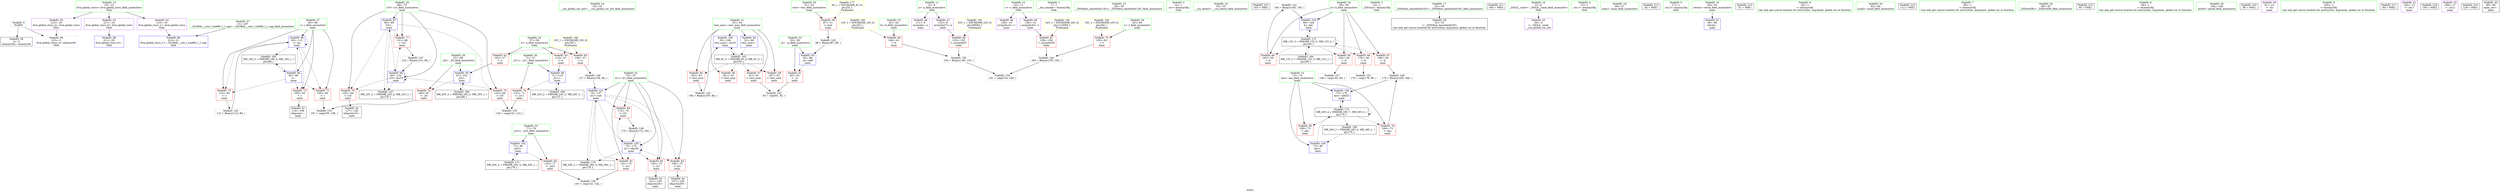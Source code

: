 digraph "SVFG" {
	label="SVFG";

	Node0x558de6101b50 [shape=record,color=grey,label="{NodeID: 0\nNullPtr}"];
	Node0x558de6101b50 -> Node0x558de611acd0[style=solid];
	Node0x558de6101b50 -> Node0x558de611e730[style=solid];
	Node0x558de612eb40 [shape=record,color=yellow,style=double,label="{NodeID: 180\n10V_1 = ENCHI(MR_10V_0)\npts\{58 \}\nFun[main]}"];
	Node0x558de612eb40 -> Node0x558de611d070[style=dashed];
	Node0x558de612eb40 -> Node0x558de611d140[style=dashed];
	Node0x558de612eb40 -> Node0x558de611d210[style=dashed];
	Node0x558de611b5c0 [shape=record,color=blue,label="{NodeID: 97\n69\<--80\ni10\<--\nmain\n}"];
	Node0x558de611b5c0 -> Node0x558de611db00[style=dashed];
	Node0x558de611b5c0 -> Node0x558de611dbd0[style=dashed];
	Node0x558de611b5c0 -> Node0x558de611dca0[style=dashed];
	Node0x558de611b5c0 -> Node0x558de611b760[style=dashed];
	Node0x558de611b5c0 -> Node0x558de612b080[style=dashed];
	Node0x558de6102970 [shape=record,color=green,label="{NodeID: 14\n24\<--25\n__cxx_global_var_init\<--__cxx_global_var_init_field_insensitive\n}"];
	Node0x558de611a4b0 [shape=record,color=green,label="{NodeID: 28\n67\<--68\n_b5\<--_b5_field_insensitive\nmain\n}"];
	Node0x558de611a4b0 -> Node0x558de611da30[style=solid];
	Node0x558de611a4b0 -> Node0x558de611eb70[style=solid];
	Node0x558de611b010 [shape=record,color=black,label="{NodeID: 42\n127\<--126\nidxprom15\<--\nmain\n}"];
	Node0x558de611cb90 [shape=record,color=red,label="{NodeID: 56\n87\<--51\n\<--test\nmain\n}"];
	Node0x558de611cb90 -> Node0x558de61224a0[style=solid];
	Node0x558de6123060 [shape=record,color=grey,label="{NodeID: 153\n107 = cmp(105, 106, )\n}"];
	Node0x558de611d6f0 [shape=record,color=red,label="{NodeID: 70\n155\<--63\n\<--t\nmain\n}"];
	Node0x558de611d6f0 -> Node0x558de611c330[style=solid];
	Node0x558de612b080 [shape=record,color=black,label="{NodeID: 167\nMR_22V_2 = PHI(MR_22V_4, MR_22V_1, )\npts\{70 \}\n}"];
	Node0x558de612b080 -> Node0x558de611b5c0[style=dashed];
	Node0x558de611e250 [shape=record,color=red,label="{NodeID: 84\n174\<--75\n\<--i21\nmain\n}"];
	Node0x558de611e250 -> Node0x558de6122a60[style=solid];
	Node0x558de6102390 [shape=record,color=green,label="{NodeID: 1\n7\<--1\n__dso_handle\<--dummyObj\nGlob }"];
	Node0x558de611b690 [shape=record,color=blue,label="{NodeID: 98\n71\<--119\n_b11\<--\nmain\n}"];
	Node0x558de611b690 -> Node0x558de611dd70[style=dashed];
	Node0x558de611b690 -> Node0x558de612b580[style=dashed];
	Node0x558de6102a40 [shape=record,color=green,label="{NodeID: 15\n28\<--29\n_ZNSt8ios_base4InitC1Ev\<--_ZNSt8ios_base4InitC1Ev_field_insensitive\n}"];
	Node0x558de611a580 [shape=record,color=green,label="{NodeID: 29\n69\<--70\ni10\<--i10_field_insensitive\nmain\n}"];
	Node0x558de611a580 -> Node0x558de611db00[style=solid];
	Node0x558de611a580 -> Node0x558de611dbd0[style=solid];
	Node0x558de611a580 -> Node0x558de611dca0[style=solid];
	Node0x558de611a580 -> Node0x558de611b5c0[style=solid];
	Node0x558de611a580 -> Node0x558de611b760[style=solid];
	Node0x558de611b0e0 [shape=record,color=black,label="{NodeID: 43\n151\<--150\nidxprom26\<--\nmain\n}"];
	Node0x558de611cc60 [shape=record,color=red,label="{NodeID: 57\n91\<--53\n\<--test_num\nmain\n}"];
	Node0x558de611cc60 -> Node0x558de6122ee0[style=solid];
	Node0x558de61231e0 [shape=record,color=grey,label="{NodeID: 154\n161 = cmp(154, 160, )\n}"];
	Node0x558de611d7c0 [shape=record,color=red,label="{NodeID: 71\n105\<--65\n\<--i\nmain\n}"];
	Node0x558de611d7c0 -> Node0x558de6123060[style=solid];
	Node0x558de612b580 [shape=record,color=black,label="{NodeID: 168\nMR_24V_2 = PHI(MR_24V_3, MR_24V_1, )\npts\{72 \}\n}"];
	Node0x558de612b580 -> Node0x558de611b690[style=dashed];
	Node0x558de611e320 [shape=record,color=red,label="{NodeID: 85\n142\<--77\n\<--_b22\nmain\n}"];
	Node0x558de611e320 -> Node0x558de61234e0[style=solid];
	Node0x558de6100c60 [shape=record,color=green,label="{NodeID: 2\n12\<--1\n.str\<--dummyObj\nGlob }"];
	Node0x558de612ed00 [shape=record,color=yellow,style=double,label="{NodeID: 182\n14V_1 = ENCHI(MR_14V_0)\npts\{62 \}\nFun[main]}"];
	Node0x558de612ed00 -> Node0x558de611d620[style=dashed];
	Node0x558de611b760 [shape=record,color=blue,label="{NodeID: 99\n69\<--132\ni10\<--inc19\nmain\n}"];
	Node0x558de611b760 -> Node0x558de611db00[style=dashed];
	Node0x558de611b760 -> Node0x558de611dbd0[style=dashed];
	Node0x558de611b760 -> Node0x558de611dca0[style=dashed];
	Node0x558de611b760 -> Node0x558de611b760[style=dashed];
	Node0x558de611b760 -> Node0x558de612b080[style=dashed];
	Node0x558de6102b10 [shape=record,color=green,label="{NodeID: 16\n34\<--35\n__cxa_atexit\<--__cxa_atexit_field_insensitive\n}"];
	Node0x558de611a650 [shape=record,color=green,label="{NodeID: 30\n71\<--72\n_b11\<--_b11_field_insensitive\nmain\n}"];
	Node0x558de611a650 -> Node0x558de611dd70[style=solid];
	Node0x558de611a650 -> Node0x558de611b690[style=solid];
	Node0x558de5f39410 [shape=record,color=black,label="{NodeID: 210\n183 = PHI()\n}"];
	Node0x558de611b1b0 [shape=record,color=black,label="{NodeID: 44\n157\<--156\nidxprom29\<--\nmain\n}"];
	Node0x558de611beb0 [shape=record,color=grey,label="{NodeID: 141\n164 = Binary(163, 165, )\n}"];
	Node0x558de611beb0 -> Node0x558de611baa0[style=solid];
	Node0x558de611cd30 [shape=record,color=red,label="{NodeID: 58\n181\<--53\n\<--test_num\nmain\n}"];
	Node0x558de6123360 [shape=record,color=grey,label="{NodeID: 155\n124 = cmp(122, 123, )\n}"];
	Node0x558de611d890 [shape=record,color=red,label="{NodeID: 72\n109\<--65\n\<--i\nmain\n}"];
	Node0x558de611d890 -> Node0x558de611af40[style=solid];
	Node0x558de612ba80 [shape=record,color=black,label="{NodeID: 169\nMR_26V_2 = PHI(MR_26V_4, MR_26V_1, )\npts\{74 \}\n}"];
	Node0x558de612ba80 -> Node0x558de611b830[style=dashed];
	Node0x558de611e3f0 [shape=record,color=red,label="{NodeID: 86\n153\<--152\n\<--arrayidx27\nmain\n}"];
	Node0x558de611e3f0 -> Node0x558de6122be0[style=solid];
	Node0x558de61035c0 [shape=record,color=green,label="{NodeID: 3\n14\<--1\n_ZSt3cin\<--dummyObj\nGlob }"];
	Node0x558de612ede0 [shape=record,color=yellow,style=double,label="{NodeID: 183\n16V_1 = ENCHI(MR_16V_0)\npts\{64 \}\nFun[main]}"];
	Node0x558de612ede0 -> Node0x558de611d6f0[style=dashed];
	Node0x558de611b830 [shape=record,color=blue,label="{NodeID: 100\n73\<--80\nans\<--\nmain\n}"];
	Node0x558de611b830 -> Node0x558de612ce80[style=dashed];
	Node0x558de6102be0 [shape=record,color=green,label="{NodeID: 17\n33\<--39\n_ZNSt8ios_base4InitD1Ev\<--_ZNSt8ios_base4InitD1Ev_field_insensitive\n}"];
	Node0x558de6102be0 -> Node0x558de611ada0[style=solid];
	Node0x558de611a720 [shape=record,color=green,label="{NodeID: 31\n73\<--74\nans\<--ans_field_insensitive\nmain\n}"];
	Node0x558de611a720 -> Node0x558de611de40[style=solid];
	Node0x558de611a720 -> Node0x558de611df10[style=solid];
	Node0x558de611a720 -> Node0x558de611b830[style=solid];
	Node0x558de611a720 -> Node0x558de611bb70[style=solid];
	Node0x558de6139f80 [shape=record,color=black,label="{NodeID: 211\n190 = PHI()\n}"];
	Node0x558de611b280 [shape=record,color=purple,label="{NodeID: 45\n30\<--4\n\<--_ZStL8__ioinit\n__cxx_global_var_init\n}"];
	Node0x558de611c030 [shape=record,color=grey,label="{NodeID: 142\n194 = Binary(193, 86, )\n}"];
	Node0x558de611c030 -> Node0x558de611fc90[style=solid];
	Node0x558de611ce00 [shape=record,color=red,label="{NodeID: 59\n187\<--53\n\<--test_num\nmain\n}"];
	Node0x558de61234e0 [shape=record,color=grey,label="{NodeID: 156\n143 = cmp(141, 142, )\n}"];
	Node0x558de611d960 [shape=record,color=red,label="{NodeID: 73\n114\<--65\n\<--i\nmain\n}"];
	Node0x558de611d960 -> Node0x558de611c1b0[style=solid];
	Node0x558de612bf80 [shape=record,color=black,label="{NodeID: 170\nMR_28V_2 = PHI(MR_28V_4, MR_28V_1, )\npts\{76 \}\n}"];
	Node0x558de612bf80 -> Node0x558de611b900[style=dashed];
	Node0x558de611e4c0 [shape=record,color=red,label="{NodeID: 87\n159\<--158\n\<--arrayidx30\nmain\n}"];
	Node0x558de611e4c0 -> Node0x558de611c330[style=solid];
	Node0x558de6101eb0 [shape=record,color=green,label="{NodeID: 4\n15\<--1\n.str.1\<--dummyObj\nGlob }"];
	Node0x558de611b900 [shape=record,color=blue,label="{NodeID: 101\n75\<--137\ni21\<--sub\nmain\n}"];
	Node0x558de611b900 -> Node0x558de611dfe0[style=dashed];
	Node0x558de611b900 -> Node0x558de611e0b0[style=dashed];
	Node0x558de611b900 -> Node0x558de611e180[style=dashed];
	Node0x558de611b900 -> Node0x558de611e250[style=dashed];
	Node0x558de611b900 -> Node0x558de611bc40[style=dashed];
	Node0x558de611b900 -> Node0x558de612bf80[style=dashed];
	Node0x558de6119d90 [shape=record,color=green,label="{NodeID: 18\n46\<--47\nmain\<--main_field_insensitive\n}"];
	Node0x558de611a7f0 [shape=record,color=green,label="{NodeID: 32\n75\<--76\ni21\<--i21_field_insensitive\nmain\n}"];
	Node0x558de611a7f0 -> Node0x558de611dfe0[style=solid];
	Node0x558de611a7f0 -> Node0x558de611e0b0[style=solid];
	Node0x558de611a7f0 -> Node0x558de611e180[style=solid];
	Node0x558de611a7f0 -> Node0x558de611e250[style=solid];
	Node0x558de611a7f0 -> Node0x558de611b900[style=solid];
	Node0x558de611a7f0 -> Node0x558de611bc40[style=solid];
	Node0x558de613ab80 [shape=record,color=black,label="{NodeID: 212\n82 = PHI()\n}"];
	Node0x558de611b350 [shape=record,color=purple,label="{NodeID: 46\n111\<--8\narrayidx\<--a\nmain\n}"];
	Node0x558de611c1b0 [shape=record,color=grey,label="{NodeID: 143\n115 = Binary(114, 86, )\n}"];
	Node0x558de611c1b0 -> Node0x558de611b4f0[style=solid];
	Node0x558de611ced0 [shape=record,color=red,label="{NodeID: 60\n193\<--53\n\<--test_num\nmain\n}"];
	Node0x558de611ced0 -> Node0x558de611c030[style=solid];
	Node0x558de6123660 [shape=record,color=grey,label="{NodeID: 157\n146 = cmp(145, 80, )\n}"];
	Node0x558de611da30 [shape=record,color=red,label="{NodeID: 74\n106\<--67\n\<--_b5\nmain\n}"];
	Node0x558de611da30 -> Node0x558de6123060[style=solid];
	Node0x558de612c480 [shape=record,color=black,label="{NodeID: 171\nMR_30V_2 = PHI(MR_30V_3, MR_30V_1, )\npts\{78 \}\n}"];
	Node0x558de612c480 -> Node0x558de611b9d0[style=dashed];
	Node0x558de611e590 [shape=record,color=blue,label="{NodeID: 88\n211\<--20\nllvm.global_ctors_0\<--\nGlob }"];
	Node0x558de6102480 [shape=record,color=green,label="{NodeID: 5\n17\<--1\n.str.2\<--dummyObj\nGlob }"];
	Node0x558de611b9d0 [shape=record,color=blue,label="{NodeID: 102\n77\<--80\n_b22\<--\nmain\n}"];
	Node0x558de611b9d0 -> Node0x558de611e320[style=dashed];
	Node0x558de611b9d0 -> Node0x558de612c480[style=dashed];
	Node0x558de6119e20 [shape=record,color=green,label="{NodeID: 19\n49\<--50\nretval\<--retval_field_insensitive\nmain\n}"];
	Node0x558de6119e20 -> Node0x558de611e830[style=solid];
	Node0x558de611a8c0 [shape=record,color=green,label="{NodeID: 33\n77\<--78\n_b22\<--_b22_field_insensitive\nmain\n}"];
	Node0x558de611a8c0 -> Node0x558de611e320[style=solid];
	Node0x558de611a8c0 -> Node0x558de611b9d0[style=solid];
	Node0x558de613ac80 [shape=record,color=black,label="{NodeID: 213\n31 = PHI()\n}"];
	Node0x558de611b420 [shape=record,color=purple,label="{NodeID: 47\n152\<--8\narrayidx27\<--a\nmain\n}"];
	Node0x558de611b420 -> Node0x558de611e3f0[style=solid];
	Node0x558de611c330 [shape=record,color=grey,label="{NodeID: 144\n160 = Binary(155, 159, )\n}"];
	Node0x558de611c330 -> Node0x558de61231e0[style=solid];
	Node0x558de611cfa0 [shape=record,color=red,label="{NodeID: 61\n92\<--55\n\<--_b\nmain\n}"];
	Node0x558de611cfa0 -> Node0x558de6122ee0[style=solid];
	Node0x558de611db00 [shape=record,color=red,label="{NodeID: 75\n122\<--69\n\<--i10\nmain\n}"];
	Node0x558de611db00 -> Node0x558de6123360[style=solid];
	Node0x558de612c980 [shape=record,color=black,label="{NodeID: 172\nMR_12V_3 = PHI(MR_12V_6, MR_12V_2, )\npts\{60 \}\n}"];
	Node0x558de612c980 -> Node0x558de611d2e0[style=dashed];
	Node0x558de612c980 -> Node0x558de611d3b0[style=dashed];
	Node0x558de612c980 -> Node0x558de611d480[style=dashed];
	Node0x558de612c980 -> Node0x558de611d550[style=dashed];
	Node0x558de612c980 -> Node0x558de611baa0[style=dashed];
	Node0x558de612c980 -> Node0x558de612a180[style=dashed];
	Node0x558de612c980 -> Node0x558de612c980[style=dashed];
	Node0x558de611e660 [shape=record,color=blue,label="{NodeID: 89\n212\<--21\nllvm.global_ctors_1\<--_GLOBAL__sub_I_vlad89_1_1.cpp\nGlob }"];
	Node0x558de6102510 [shape=record,color=green,label="{NodeID: 6\n20\<--1\n\<--dummyObj\nCan only get source location for instruction, argument, global var or function.}"];
	Node0x558de611baa0 [shape=record,color=blue,label="{NodeID: 103\n59\<--164\nk\<--dec\nmain\n}"];
	Node0x558de611baa0 -> Node0x558de612c980[style=dashed];
	Node0x558de6119eb0 [shape=record,color=green,label="{NodeID: 20\n51\<--52\ntest\<--test_field_insensitive\nmain\n}"];
	Node0x558de6119eb0 -> Node0x558de611cb90[style=solid];
	Node0x558de611a990 [shape=record,color=green,label="{NodeID: 34\n83\<--84\nscanf\<--scanf_field_insensitive\n}"];
	Node0x558de613ad80 [shape=record,color=black,label="{NodeID: 214\n112 = PHI()\n}"];
	Node0x558de611c510 [shape=record,color=purple,label="{NodeID: 48\n128\<--10\narrayidx16\<--v\nmain\n}"];
	Node0x558de61224a0 [shape=record,color=grey,label="{NodeID: 145\n88 = Binary(87, 86, )\n}"];
	Node0x558de61224a0 -> Node0x558de611e9d0[style=solid];
	Node0x558de611d070 [shape=record,color=red,label="{NodeID: 62\n102\<--57\n\<--n\nmain\n}"];
	Node0x558de611d070 -> Node0x558de611eb70[style=solid];
	Node0x558de611dbd0 [shape=record,color=red,label="{NodeID: 76\n126\<--69\n\<--i10\nmain\n}"];
	Node0x558de611dbd0 -> Node0x558de611b010[style=solid];
	Node0x558de612ce80 [shape=record,color=black,label="{NodeID: 173\nMR_26V_4 = PHI(MR_26V_7, MR_26V_3, )\npts\{74 \}\n}"];
	Node0x558de612ce80 -> Node0x558de611de40[style=dashed];
	Node0x558de612ce80 -> Node0x558de611df10[style=dashed];
	Node0x558de612ce80 -> Node0x558de611bb70[style=dashed];
	Node0x558de612ce80 -> Node0x558de612ba80[style=dashed];
	Node0x558de612ce80 -> Node0x558de612ce80[style=dashed];
	Node0x558de611e730 [shape=record,color=blue, style = dotted,label="{NodeID: 90\n213\<--3\nllvm.global_ctors_2\<--dummyVal\nGlob }"];
	Node0x558de6101fd0 [shape=record,color=green,label="{NodeID: 7\n80\<--1\n\<--dummyObj\nCan only get source location for instruction, argument, global var or function.}"];
	Node0x558de611bb70 [shape=record,color=blue,label="{NodeID: 104\n73\<--170\nans\<--add33\nmain\n}"];
	Node0x558de611bb70 -> Node0x558de612ce80[style=dashed];
	Node0x558de6119f40 [shape=record,color=green,label="{NodeID: 21\n53\<--54\ntest_num\<--test_num_field_insensitive\nmain\n}"];
	Node0x558de6119f40 -> Node0x558de611cc60[style=solid];
	Node0x558de6119f40 -> Node0x558de611cd30[style=solid];
	Node0x558de6119f40 -> Node0x558de611ce00[style=solid];
	Node0x558de6119f40 -> Node0x558de611ced0[style=solid];
	Node0x558de6119f40 -> Node0x558de611e900[style=solid];
	Node0x558de6119f40 -> Node0x558de611fc90[style=solid];
	Node0x558de611aa60 [shape=record,color=green,label="{NodeID: 35\n96\<--97\n_ZNSirsERi\<--_ZNSirsERi_field_insensitive\n}"];
	Node0x558de613ae80 [shape=record,color=black,label="{NodeID: 215\n95 = PHI()\n}"];
	Node0x558de611c5e0 [shape=record,color=purple,label="{NodeID: 49\n158\<--10\narrayidx30\<--v\nmain\n}"];
	Node0x558de611c5e0 -> Node0x558de611e4c0[style=solid];
	Node0x558de61225e0 [shape=record,color=grey,label="{NodeID: 146\n137 = Binary(136, 86, )\n}"];
	Node0x558de61225e0 -> Node0x558de611b900[style=solid];
	Node0x558de611d140 [shape=record,color=red,label="{NodeID: 63\n119\<--57\n\<--n\nmain\n}"];
	Node0x558de611d140 -> Node0x558de611b690[style=solid];
	Node0x558de611dca0 [shape=record,color=red,label="{NodeID: 77\n131\<--69\n\<--i10\nmain\n}"];
	Node0x558de611dca0 -> Node0x558de6122760[style=solid];
	Node0x558de611e830 [shape=record,color=blue,label="{NodeID: 91\n49\<--80\nretval\<--\nmain\n}"];
	Node0x558de6102060 [shape=record,color=green,label="{NodeID: 8\n86\<--1\n\<--dummyObj\nCan only get source location for instruction, argument, global var or function.}"];
	Node0x558de611bc40 [shape=record,color=blue,label="{NodeID: 105\n75\<--175\ni21\<--dec36\nmain\n}"];
	Node0x558de611bc40 -> Node0x558de611dfe0[style=dashed];
	Node0x558de611bc40 -> Node0x558de611e0b0[style=dashed];
	Node0x558de611bc40 -> Node0x558de611e180[style=dashed];
	Node0x558de611bc40 -> Node0x558de611e250[style=dashed];
	Node0x558de611bc40 -> Node0x558de611bc40[style=dashed];
	Node0x558de611bc40 -> Node0x558de612bf80[style=dashed];
	Node0x558de6119fd0 [shape=record,color=green,label="{NodeID: 22\n55\<--56\n_b\<--_b_field_insensitive\nmain\n}"];
	Node0x558de6119fd0 -> Node0x558de611cfa0[style=solid];
	Node0x558de6119fd0 -> Node0x558de611e9d0[style=solid];
	Node0x558de611ab30 [shape=record,color=green,label="{NodeID: 36\n184\<--185\nprintf\<--printf_field_insensitive\n}"];
	Node0x558de613afe0 [shape=record,color=black,label="{NodeID: 216\n98 = PHI()\n}"];
	Node0x558de611c6b0 [shape=record,color=purple,label="{NodeID: 50\n81\<--12\n\<--.str\nmain\n}"];
	Node0x558de6122760 [shape=record,color=grey,label="{NodeID: 147\n132 = Binary(131, 86, )\n}"];
	Node0x558de6122760 -> Node0x558de611b760[style=solid];
	Node0x558de611d210 [shape=record,color=red,label="{NodeID: 64\n136\<--57\n\<--n\nmain\n}"];
	Node0x558de611d210 -> Node0x558de61225e0[style=solid];
	Node0x558de611dd70 [shape=record,color=red,label="{NodeID: 78\n123\<--71\n\<--_b11\nmain\n}"];
	Node0x558de611dd70 -> Node0x558de6123360[style=solid];
	Node0x558de611e900 [shape=record,color=blue,label="{NodeID: 92\n53\<--86\ntest_num\<--\nmain\n}"];
	Node0x558de611e900 -> Node0x558de6129c80[style=dashed];
	Node0x558de61020f0 [shape=record,color=green,label="{NodeID: 9\n165\<--1\n\<--dummyObj\nCan only get source location for instruction, argument, global var or function.}"];
	Node0x558de611fc90 [shape=record,color=blue,label="{NodeID: 106\n53\<--194\ntest_num\<--inc45\nmain\n}"];
	Node0x558de611fc90 -> Node0x558de6129c80[style=dashed];
	Node0x558de611a0a0 [shape=record,color=green,label="{NodeID: 23\n57\<--58\nn\<--n_field_insensitive\nmain\n}"];
	Node0x558de611a0a0 -> Node0x558de611d070[style=solid];
	Node0x558de611a0a0 -> Node0x558de611d140[style=solid];
	Node0x558de611a0a0 -> Node0x558de611d210[style=solid];
	Node0x558de611ac00 [shape=record,color=green,label="{NodeID: 37\n21\<--207\n_GLOBAL__sub_I_vlad89_1_1.cpp\<--_GLOBAL__sub_I_vlad89_1_1.cpp_field_insensitive\n}"];
	Node0x558de611ac00 -> Node0x558de611e660[style=solid];
	Node0x558de613b0e0 [shape=record,color=black,label="{NodeID: 217\n99 = PHI()\n}"];
	Node0x558de611c780 [shape=record,color=purple,label="{NodeID: 51\n182\<--15\n\<--.str.1\nmain\n}"];
	Node0x558de61228e0 [shape=record,color=grey,label="{NodeID: 148\n170 = Binary(169, 168, )\n}"];
	Node0x558de61228e0 -> Node0x558de611bb70[style=solid];
	Node0x558de611d2e0 [shape=record,color=red,label="{NodeID: 65\n145\<--59\n\<--k\nmain\n}"];
	Node0x558de611d2e0 -> Node0x558de6123660[style=solid];
	Node0x558de611de40 [shape=record,color=red,label="{NodeID: 79\n169\<--73\n\<--ans\nmain\n}"];
	Node0x558de611de40 -> Node0x558de61228e0[style=solid];
	Node0x558de611e9d0 [shape=record,color=blue,label="{NodeID: 93\n55\<--88\n_b\<--add\nmain\n}"];
	Node0x558de611e9d0 -> Node0x558de611cfa0[style=dashed];
	Node0x558de6102630 [shape=record,color=green,label="{NodeID: 10\n4\<--6\n_ZStL8__ioinit\<--_ZStL8__ioinit_field_insensitive\nGlob }"];
	Node0x558de6102630 -> Node0x558de611b280[style=solid];
	Node0x558de611a170 [shape=record,color=green,label="{NodeID: 24\n59\<--60\nk\<--k_field_insensitive\nmain\n}"];
	Node0x558de611a170 -> Node0x558de611d2e0[style=solid];
	Node0x558de611a170 -> Node0x558de611d3b0[style=solid];
	Node0x558de611a170 -> Node0x558de611d480[style=solid];
	Node0x558de611a170 -> Node0x558de611d550[style=solid];
	Node0x558de611a170 -> Node0x558de611baa0[style=solid];
	Node0x558de611acd0 [shape=record,color=black,label="{NodeID: 38\n2\<--3\ndummyVal\<--dummyVal\n}"];
	Node0x558de613b1e0 [shape=record,color=black,label="{NodeID: 218\n100 = PHI()\n}"];
	Node0x558de611c850 [shape=record,color=purple,label="{NodeID: 52\n189\<--17\n\<--.str.2\nmain\n}"];
	Node0x558de6122a60 [shape=record,color=grey,label="{NodeID: 149\n175 = Binary(174, 165, )\n}"];
	Node0x558de6122a60 -> Node0x558de611bc40[style=solid];
	Node0x558de611d3b0 [shape=record,color=red,label="{NodeID: 66\n163\<--59\n\<--k\nmain\n}"];
	Node0x558de611d3b0 -> Node0x558de611beb0[style=solid];
	Node0x558de6129c80 [shape=record,color=black,label="{NodeID: 163\nMR_6V_3 = PHI(MR_6V_4, MR_6V_2, )\npts\{54 \}\n}"];
	Node0x558de6129c80 -> Node0x558de611cc60[style=dashed];
	Node0x558de6129c80 -> Node0x558de611cd30[style=dashed];
	Node0x558de6129c80 -> Node0x558de611ce00[style=dashed];
	Node0x558de6129c80 -> Node0x558de611ced0[style=dashed];
	Node0x558de6129c80 -> Node0x558de611fc90[style=dashed];
	Node0x558de611df10 [shape=record,color=red,label="{NodeID: 80\n188\<--73\n\<--ans\nmain\n}"];
	Node0x558de612e8a0 [shape=record,color=yellow,style=double,label="{NodeID: 177\n4V_1 = ENCHI(MR_4V_0)\npts\{52 \}\nFun[main]}"];
	Node0x558de612e8a0 -> Node0x558de611cb90[style=dashed];
	Node0x558de611eaa0 [shape=record,color=blue,label="{NodeID: 94\n65\<--80\ni\<--\nmain\n}"];
	Node0x558de611eaa0 -> Node0x558de611d7c0[style=dashed];
	Node0x558de611eaa0 -> Node0x558de611d890[style=dashed];
	Node0x558de611eaa0 -> Node0x558de611d960[style=dashed];
	Node0x558de611eaa0 -> Node0x558de611b4f0[style=dashed];
	Node0x558de611eaa0 -> Node0x558de612a680[style=dashed];
	Node0x558de6102700 [shape=record,color=green,label="{NodeID: 11\n8\<--9\na\<--a_field_insensitive\nGlob }"];
	Node0x558de6102700 -> Node0x558de611b350[style=solid];
	Node0x558de6102700 -> Node0x558de611b420[style=solid];
	Node0x558de612fcf0 [shape=record,color=yellow,style=double,label="{NodeID: 191\n32V_1 = ENCHI(MR_32V_0)\npts\{90000 \}\nFun[main]}"];
	Node0x558de612fcf0 -> Node0x558de611e3f0[style=dashed];
	Node0x558de611a240 [shape=record,color=green,label="{NodeID: 25\n61\<--62\nb\<--b_field_insensitive\nmain\n}"];
	Node0x558de611a240 -> Node0x558de611d620[style=solid];
	Node0x558de611ada0 [shape=record,color=black,label="{NodeID: 39\n32\<--33\n\<--_ZNSt8ios_base4InitD1Ev\nCan only get source location for instruction, argument, global var or function.}"];
	Node0x558de613b2b0 [shape=record,color=black,label="{NodeID: 219\n129 = PHI()\n}"];
	Node0x558de611c920 [shape=record,color=purple,label="{NodeID: 53\n211\<--19\nllvm.global_ctors_0\<--llvm.global_ctors\nGlob }"];
	Node0x558de611c920 -> Node0x558de611e590[style=solid];
	Node0x558de6122be0 [shape=record,color=grey,label="{NodeID: 150\n154 = Binary(149, 153, )\n}"];
	Node0x558de6122be0 -> Node0x558de61231e0[style=solid];
	Node0x558de611d480 [shape=record,color=red,label="{NodeID: 67\n168\<--59\n\<--k\nmain\n}"];
	Node0x558de611d480 -> Node0x558de61228e0[style=solid];
	Node0x558de612a180 [shape=record,color=black,label="{NodeID: 164\nMR_12V_2 = PHI(MR_12V_3, MR_12V_1, )\npts\{60 \}\n}"];
	Node0x558de612a180 -> Node0x558de612c980[style=dashed];
	Node0x558de611dfe0 [shape=record,color=red,label="{NodeID: 81\n141\<--75\n\<--i21\nmain\n}"];
	Node0x558de611dfe0 -> Node0x558de61234e0[style=solid];
	Node0x558de611eb70 [shape=record,color=blue,label="{NodeID: 95\n67\<--102\n_b5\<--\nmain\n}"];
	Node0x558de611eb70 -> Node0x558de611da30[style=dashed];
	Node0x558de611eb70 -> Node0x558de612ab80[style=dashed];
	Node0x558de61027d0 [shape=record,color=green,label="{NodeID: 12\n10\<--11\nv\<--v_field_insensitive\nGlob }"];
	Node0x558de61027d0 -> Node0x558de611c510[style=solid];
	Node0x558de61027d0 -> Node0x558de611c5e0[style=solid];
	Node0x558de611ec40 [shape=record,color=yellow,style=double,label="{NodeID: 192\n34V_1 = ENCHI(MR_34V_0)\npts\{110000 \}\nFun[main]}"];
	Node0x558de611ec40 -> Node0x558de611e4c0[style=dashed];
	Node0x558de611a310 [shape=record,color=green,label="{NodeID: 26\n63\<--64\nt\<--t_field_insensitive\nmain\n}"];
	Node0x558de611a310 -> Node0x558de611d6f0[style=solid];
	Node0x558de611ae70 [shape=record,color=black,label="{NodeID: 40\n48\<--80\nmain_ret\<--\nmain\n}"];
	Node0x558de611c9f0 [shape=record,color=purple,label="{NodeID: 54\n212\<--19\nllvm.global_ctors_1\<--llvm.global_ctors\nGlob }"];
	Node0x558de611c9f0 -> Node0x558de611e660[style=solid];
	Node0x558de6122d60 [shape=record,color=grey,label="{NodeID: 151\n179 = cmp(178, 80, )\n}"];
	Node0x558de611d550 [shape=record,color=red,label="{NodeID: 68\n178\<--59\n\<--k\nmain\n}"];
	Node0x558de611d550 -> Node0x558de6122d60[style=solid];
	Node0x558de612a680 [shape=record,color=black,label="{NodeID: 165\nMR_18V_2 = PHI(MR_18V_4, MR_18V_1, )\npts\{66 \}\n}"];
	Node0x558de612a680 -> Node0x558de611eaa0[style=dashed];
	Node0x558de611e0b0 [shape=record,color=red,label="{NodeID: 82\n150\<--75\n\<--i21\nmain\n}"];
	Node0x558de611e0b0 -> Node0x558de611b0e0[style=solid];
	Node0x558de611b4f0 [shape=record,color=blue,label="{NodeID: 96\n65\<--115\ni\<--inc\nmain\n}"];
	Node0x558de611b4f0 -> Node0x558de611d7c0[style=dashed];
	Node0x558de611b4f0 -> Node0x558de611d890[style=dashed];
	Node0x558de611b4f0 -> Node0x558de611d960[style=dashed];
	Node0x558de611b4f0 -> Node0x558de611b4f0[style=dashed];
	Node0x558de611b4f0 -> Node0x558de612a680[style=dashed];
	Node0x558de61028a0 [shape=record,color=green,label="{NodeID: 13\n19\<--23\nllvm.global_ctors\<--llvm.global_ctors_field_insensitive\nGlob }"];
	Node0x558de61028a0 -> Node0x558de611c920[style=solid];
	Node0x558de61028a0 -> Node0x558de611c9f0[style=solid];
	Node0x558de61028a0 -> Node0x558de611cac0[style=solid];
	Node0x558de611a3e0 [shape=record,color=green,label="{NodeID: 27\n65\<--66\ni\<--i_field_insensitive\nmain\n}"];
	Node0x558de611a3e0 -> Node0x558de611d7c0[style=solid];
	Node0x558de611a3e0 -> Node0x558de611d890[style=solid];
	Node0x558de611a3e0 -> Node0x558de611d960[style=solid];
	Node0x558de611a3e0 -> Node0x558de611eaa0[style=solid];
	Node0x558de611a3e0 -> Node0x558de611b4f0[style=solid];
	Node0x558de611af40 [shape=record,color=black,label="{NodeID: 41\n110\<--109\nidxprom\<--\nmain\n}"];
	Node0x558de611cac0 [shape=record,color=purple,label="{NodeID: 55\n213\<--19\nllvm.global_ctors_2\<--llvm.global_ctors\nGlob }"];
	Node0x558de611cac0 -> Node0x558de611e730[style=solid];
	Node0x558de6122ee0 [shape=record,color=grey,label="{NodeID: 152\n93 = cmp(91, 92, )\n}"];
	Node0x558de611d620 [shape=record,color=red,label="{NodeID: 69\n149\<--61\n\<--b\nmain\n}"];
	Node0x558de611d620 -> Node0x558de6122be0[style=solid];
	Node0x558de612ab80 [shape=record,color=black,label="{NodeID: 166\nMR_20V_2 = PHI(MR_20V_3, MR_20V_1, )\npts\{68 \}\n}"];
	Node0x558de612ab80 -> Node0x558de611eb70[style=dashed];
	Node0x558de611e180 [shape=record,color=red,label="{NodeID: 83\n156\<--75\n\<--i21\nmain\n}"];
	Node0x558de611e180 -> Node0x558de611b1b0[style=solid];
}
